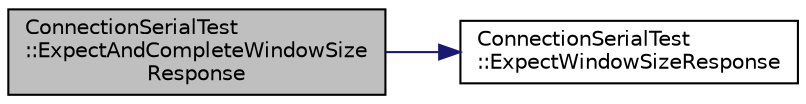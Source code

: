 digraph "ConnectionSerialTest::ExpectAndCompleteWindowSizeResponse"
{
 // INTERACTIVE_SVG=YES
  edge [fontname="Helvetica",fontsize="10",labelfontname="Helvetica",labelfontsize="10"];
  node [fontname="Helvetica",fontsize="10",shape=record];
  rankdir="LR";
  Node22 [label="ConnectionSerialTest\l::ExpectAndCompleteWindowSize\lResponse",height=0.2,width=0.4,color="black", fillcolor="grey75", style="filled", fontcolor="black"];
  Node22 -> Node23 [color="midnightblue",fontsize="10",style="solid",fontname="Helvetica"];
  Node23 [label="ConnectionSerialTest\l::ExpectWindowSizeResponse",height=0.2,width=0.4,color="black", fillcolor="white", style="filled",URL="$d9/d48/class_connection_serial_test.html#a66599c9369080f06bda1b41bdfb8e06c"];
}
